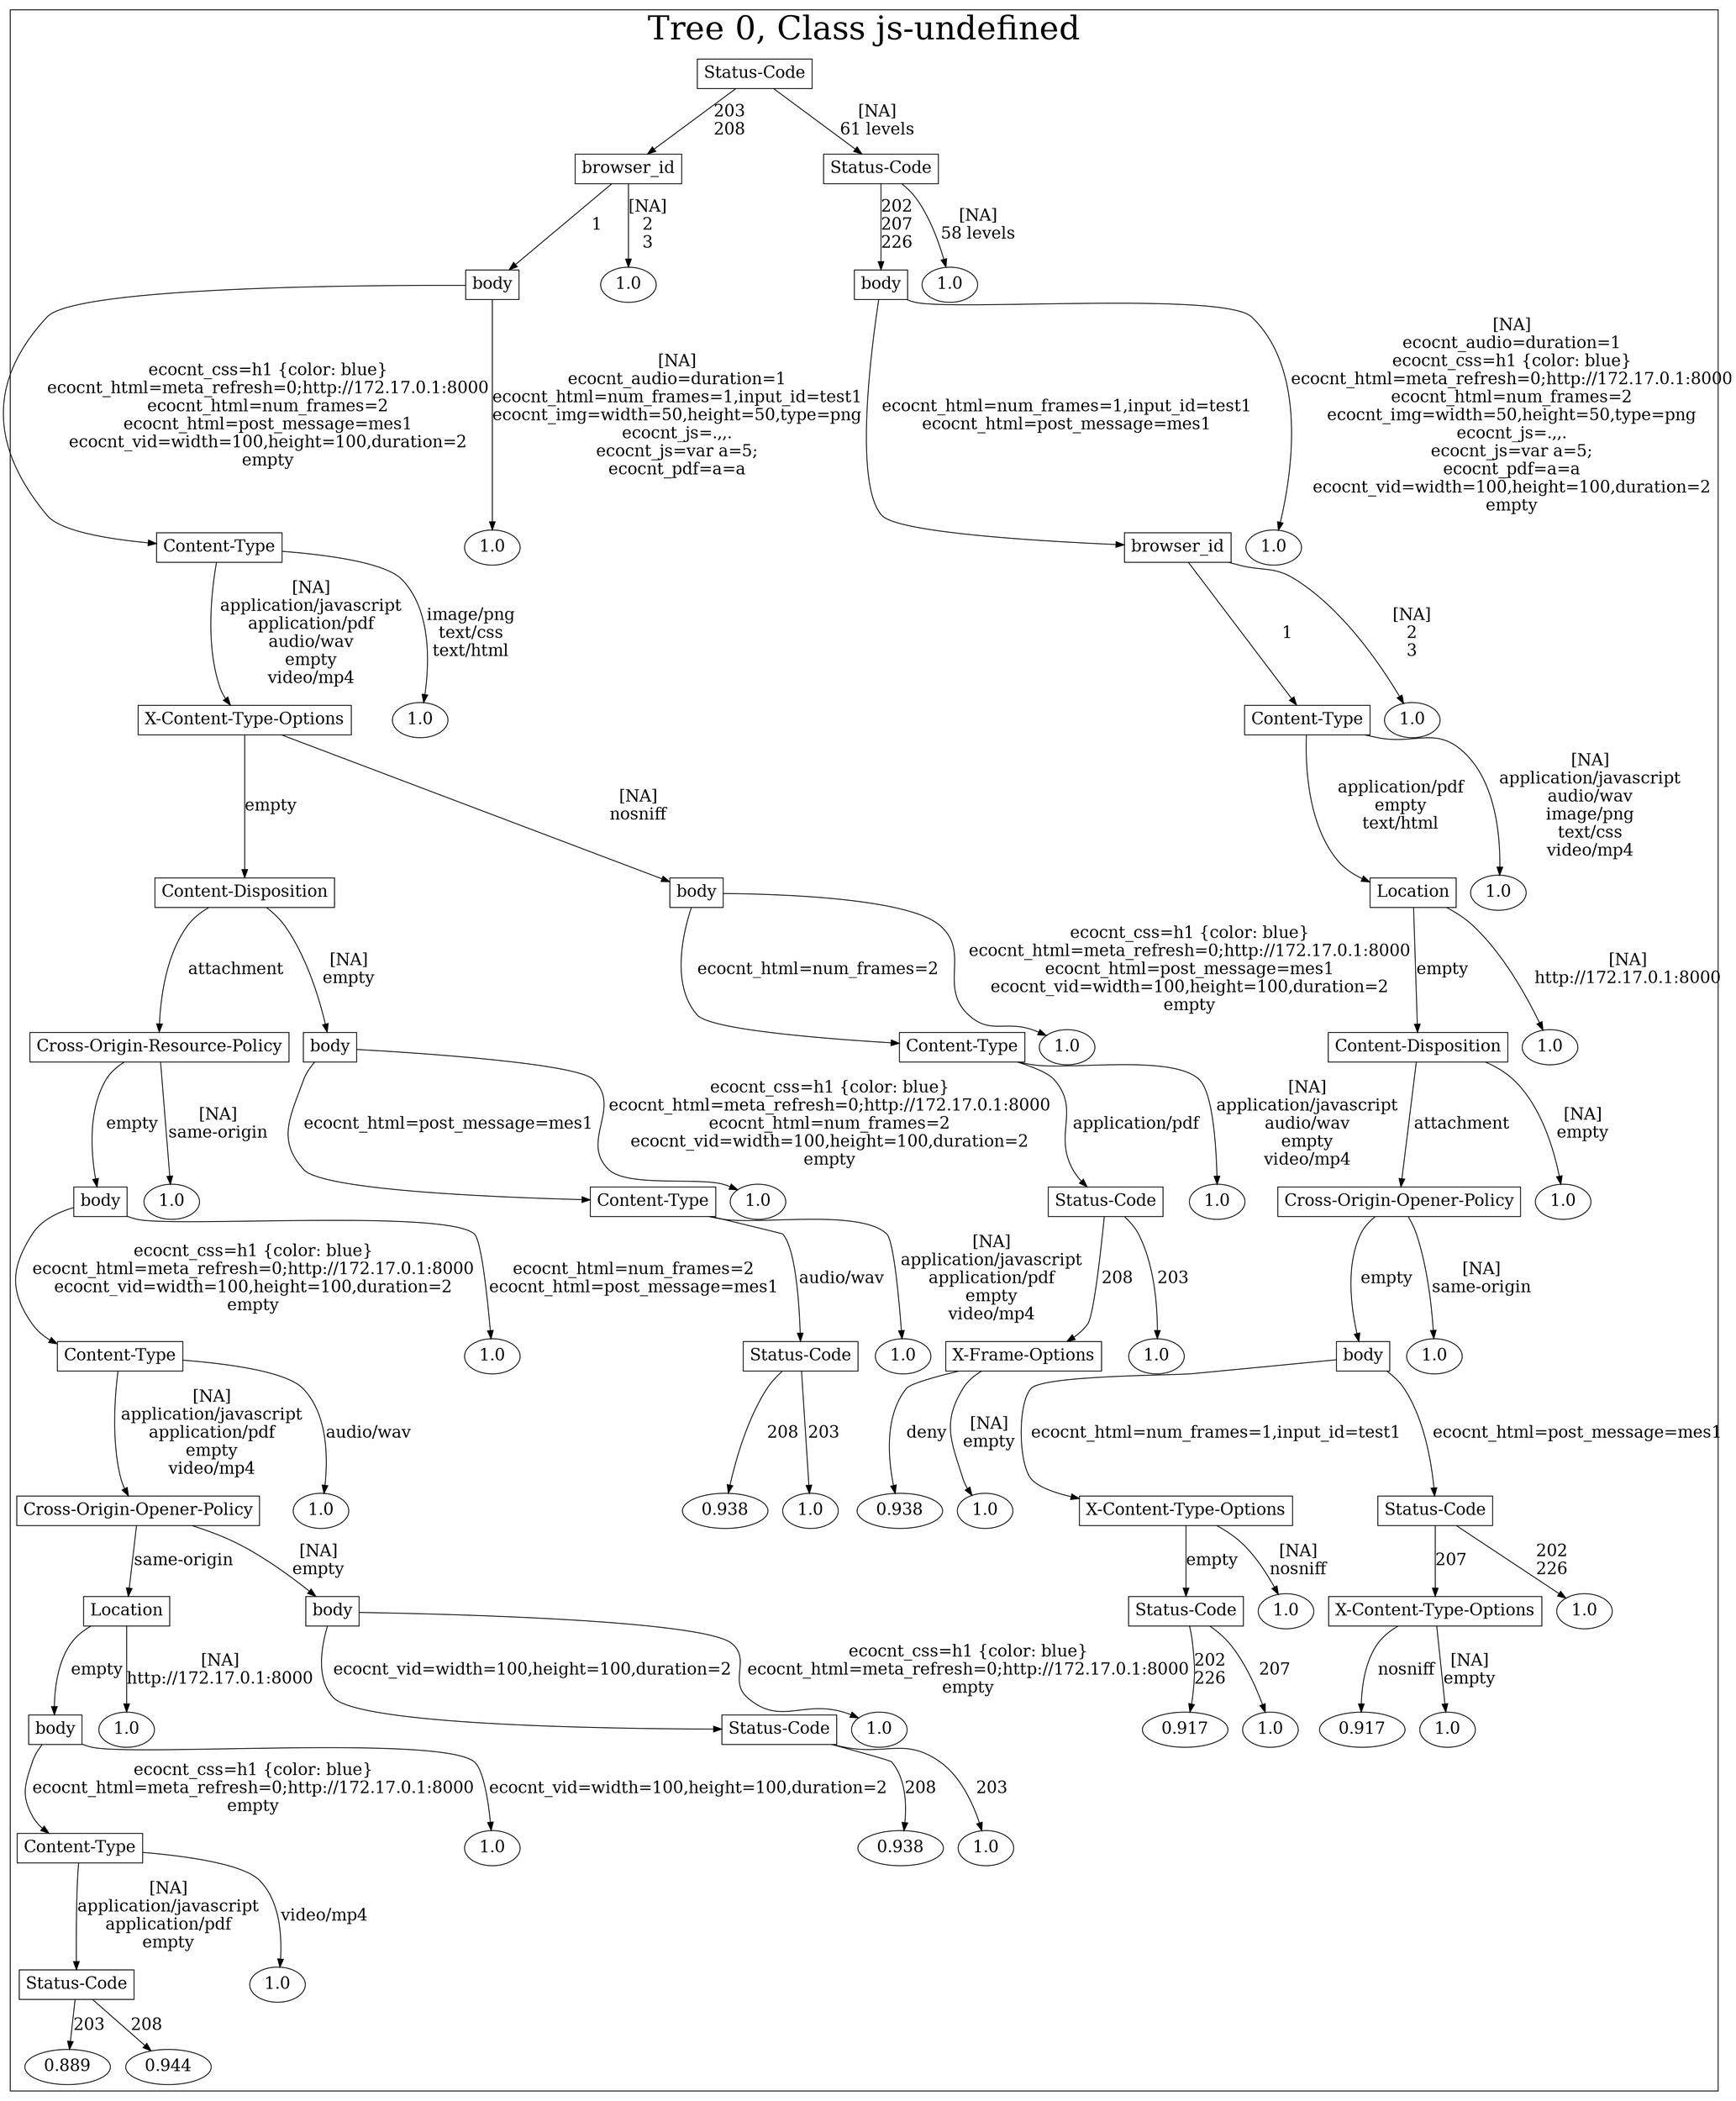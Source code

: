/*
Generated by:
    http://https://github.com/h2oai/h2o-3/tree/master/h2o-genmodel/src/main/java/hex/genmodel/tools/PrintMojo.java
*/

/*
On a mac:

$ brew install graphviz
$ dot -Tpng file.gv -o file.png
$ open file.png
*/

digraph G {

subgraph cluster_0 {
/* Nodes */

/* Level 0 */
{
"SG_0_Node_0" [shape=box, fontsize=20, label="Status-Code"]
}

/* Level 1 */
{
"SG_0_Node_1" [shape=box, fontsize=20, label="browser_id"]
"SG_0_Node_2" [shape=box, fontsize=20, label="Status-Code"]
}

/* Level 2 */
{
"SG_0_Node_3" [shape=box, fontsize=20, label="body"]
"SG_0_Node_42" [fontsize=20, label="1.0"]
"SG_0_Node_4" [shape=box, fontsize=20, label="body"]
"SG_0_Node_43" [fontsize=20, label="1.0"]
}

/* Level 3 */
{
"SG_0_Node_5" [shape=box, fontsize=20, label="Content-Type"]
"SG_0_Node_44" [fontsize=20, label="1.0"]
"SG_0_Node_6" [shape=box, fontsize=20, label="browser_id"]
"SG_0_Node_45" [fontsize=20, label="1.0"]
}

/* Level 4 */
{
"SG_0_Node_7" [shape=box, fontsize=20, label="X-Content-Type-Options"]
"SG_0_Node_46" [fontsize=20, label="1.0"]
"SG_0_Node_8" [shape=box, fontsize=20, label="Content-Type"]
"SG_0_Node_47" [fontsize=20, label="1.0"]
}

/* Level 5 */
{
"SG_0_Node_9" [shape=box, fontsize=20, label="Content-Disposition"]
"SG_0_Node_10" [shape=box, fontsize=20, label="body"]
"SG_0_Node_11" [shape=box, fontsize=20, label="Location"]
"SG_0_Node_48" [fontsize=20, label="1.0"]
}

/* Level 6 */
{
"SG_0_Node_12" [shape=box, fontsize=20, label="Cross-Origin-Resource-Policy"]
"SG_0_Node_13" [shape=box, fontsize=20, label="body"]
"SG_0_Node_14" [shape=box, fontsize=20, label="Content-Type"]
"SG_0_Node_49" [fontsize=20, label="1.0"]
"SG_0_Node_15" [shape=box, fontsize=20, label="Content-Disposition"]
"SG_0_Node_50" [fontsize=20, label="1.0"]
}

/* Level 7 */
{
"SG_0_Node_16" [shape=box, fontsize=20, label="body"]
"SG_0_Node_51" [fontsize=20, label="1.0"]
"SG_0_Node_17" [shape=box, fontsize=20, label="Content-Type"]
"SG_0_Node_52" [fontsize=20, label="1.0"]
"SG_0_Node_18" [shape=box, fontsize=20, label="Status-Code"]
"SG_0_Node_53" [fontsize=20, label="1.0"]
"SG_0_Node_19" [shape=box, fontsize=20, label="Cross-Origin-Opener-Policy"]
"SG_0_Node_54" [fontsize=20, label="1.0"]
}

/* Level 8 */
{
"SG_0_Node_20" [shape=box, fontsize=20, label="Content-Type"]
"SG_0_Node_55" [fontsize=20, label="1.0"]
"SG_0_Node_21" [shape=box, fontsize=20, label="Status-Code"]
"SG_0_Node_56" [fontsize=20, label="1.0"]
"SG_0_Node_22" [shape=box, fontsize=20, label="X-Frame-Options"]
"SG_0_Node_57" [fontsize=20, label="1.0"]
"SG_0_Node_23" [shape=box, fontsize=20, label="body"]
"SG_0_Node_58" [fontsize=20, label="1.0"]
}

/* Level 9 */
{
"SG_0_Node_24" [shape=box, fontsize=20, label="Cross-Origin-Opener-Policy"]
"SG_0_Node_59" [fontsize=20, label="1.0"]
"SG_0_Node_60" [fontsize=20, label="0.938"]
"SG_0_Node_61" [fontsize=20, label="1.0"]
"SG_0_Node_62" [fontsize=20, label="0.938"]
"SG_0_Node_63" [fontsize=20, label="1.0"]
"SG_0_Node_27" [shape=box, fontsize=20, label="X-Content-Type-Options"]
"SG_0_Node_28" [shape=box, fontsize=20, label="Status-Code"]
}

/* Level 10 */
{
"SG_0_Node_29" [shape=box, fontsize=20, label="Location"]
"SG_0_Node_30" [shape=box, fontsize=20, label="body"]
"SG_0_Node_31" [shape=box, fontsize=20, label="Status-Code"]
"SG_0_Node_64" [fontsize=20, label="1.0"]
"SG_0_Node_32" [shape=box, fontsize=20, label="X-Content-Type-Options"]
"SG_0_Node_65" [fontsize=20, label="1.0"]
}

/* Level 11 */
{
"SG_0_Node_33" [shape=box, fontsize=20, label="body"]
"SG_0_Node_66" [fontsize=20, label="1.0"]
"SG_0_Node_34" [shape=box, fontsize=20, label="Status-Code"]
"SG_0_Node_67" [fontsize=20, label="1.0"]
"SG_0_Node_68" [fontsize=20, label="0.917"]
"SG_0_Node_69" [fontsize=20, label="1.0"]
"SG_0_Node_70" [fontsize=20, label="0.917"]
"SG_0_Node_71" [fontsize=20, label="1.0"]
}

/* Level 12 */
{
"SG_0_Node_37" [shape=box, fontsize=20, label="Content-Type"]
"SG_0_Node_72" [fontsize=20, label="1.0"]
"SG_0_Node_73" [fontsize=20, label="0.938"]
"SG_0_Node_74" [fontsize=20, label="1.0"]
}

/* Level 13 */
{
"SG_0_Node_39" [shape=box, fontsize=20, label="Status-Code"]
"SG_0_Node_75" [fontsize=20, label="1.0"]
}

/* Level 14 */
{
"SG_0_Node_76" [fontsize=20, label="0.889"]
"SG_0_Node_77" [fontsize=20, label="0.944"]
}

/* Edges */
"SG_0_Node_0" -> "SG_0_Node_1" [fontsize=20, label="203
208
"]
"SG_0_Node_0" -> "SG_0_Node_2" [fontsize=20, label="[NA]
61 levels
"]
"SG_0_Node_2" -> "SG_0_Node_4" [fontsize=20, label="202
207
226
"]
"SG_0_Node_2" -> "SG_0_Node_43" [fontsize=20, label="[NA]
58 levels
"]
"SG_0_Node_4" -> "SG_0_Node_6" [fontsize=20, label="ecocnt_html=num_frames=1,input_id=test1
ecocnt_html=post_message=mes1
"]
"SG_0_Node_4" -> "SG_0_Node_45" [fontsize=20, label="[NA]
ecocnt_audio=duration=1
ecocnt_css=h1 {color: blue}
ecocnt_html=meta_refresh=0;http://172.17.0.1:8000
ecocnt_html=num_frames=2
ecocnt_img=width=50,height=50,type=png
ecocnt_js=.,,.
ecocnt_js=var a=5;
ecocnt_pdf=a=a
ecocnt_vid=width=100,height=100,duration=2
empty
"]
"SG_0_Node_6" -> "SG_0_Node_8" [fontsize=20, label="1
"]
"SG_0_Node_6" -> "SG_0_Node_47" [fontsize=20, label="[NA]
2
3
"]
"SG_0_Node_8" -> "SG_0_Node_11" [fontsize=20, label="application/pdf
empty
text/html
"]
"SG_0_Node_8" -> "SG_0_Node_48" [fontsize=20, label="[NA]
application/javascript
audio/wav
image/png
text/css
video/mp4
"]
"SG_0_Node_11" -> "SG_0_Node_15" [fontsize=20, label="empty
"]
"SG_0_Node_11" -> "SG_0_Node_50" [fontsize=20, label="[NA]
http://172.17.0.1:8000
"]
"SG_0_Node_15" -> "SG_0_Node_19" [fontsize=20, label="attachment
"]
"SG_0_Node_15" -> "SG_0_Node_54" [fontsize=20, label="[NA]
empty
"]
"SG_0_Node_19" -> "SG_0_Node_23" [fontsize=20, label="empty
"]
"SG_0_Node_19" -> "SG_0_Node_58" [fontsize=20, label="[NA]
same-origin
"]
"SG_0_Node_23" -> "SG_0_Node_27" [fontsize=20, label="ecocnt_html=num_frames=1,input_id=test1
"]
"SG_0_Node_23" -> "SG_0_Node_28" [fontsize=20, label="ecocnt_html=post_message=mes1
"]
"SG_0_Node_28" -> "SG_0_Node_32" [fontsize=20, label="207
"]
"SG_0_Node_28" -> "SG_0_Node_65" [fontsize=20, label="202
226
"]
"SG_0_Node_32" -> "SG_0_Node_70" [fontsize=20, label="nosniff
"]
"SG_0_Node_32" -> "SG_0_Node_71" [fontsize=20, label="[NA]
empty
"]
"SG_0_Node_27" -> "SG_0_Node_31" [fontsize=20, label="empty
"]
"SG_0_Node_27" -> "SG_0_Node_64" [fontsize=20, label="[NA]
nosniff
"]
"SG_0_Node_31" -> "SG_0_Node_68" [fontsize=20, label="202
226
"]
"SG_0_Node_31" -> "SG_0_Node_69" [fontsize=20, label="207
"]
"SG_0_Node_1" -> "SG_0_Node_3" [fontsize=20, label="1
"]
"SG_0_Node_1" -> "SG_0_Node_42" [fontsize=20, label="[NA]
2
3
"]
"SG_0_Node_3" -> "SG_0_Node_5" [fontsize=20, label="ecocnt_css=h1 {color: blue}
ecocnt_html=meta_refresh=0;http://172.17.0.1:8000
ecocnt_html=num_frames=2
ecocnt_html=post_message=mes1
ecocnt_vid=width=100,height=100,duration=2
empty
"]
"SG_0_Node_3" -> "SG_0_Node_44" [fontsize=20, label="[NA]
ecocnt_audio=duration=1
ecocnt_html=num_frames=1,input_id=test1
ecocnt_img=width=50,height=50,type=png
ecocnt_js=.,,.
ecocnt_js=var a=5;
ecocnt_pdf=a=a
"]
"SG_0_Node_5" -> "SG_0_Node_7" [fontsize=20, label="[NA]
application/javascript
application/pdf
audio/wav
empty
video/mp4
"]
"SG_0_Node_5" -> "SG_0_Node_46" [fontsize=20, label="image/png
text/css
text/html
"]
"SG_0_Node_7" -> "SG_0_Node_9" [fontsize=20, label="empty
"]
"SG_0_Node_7" -> "SG_0_Node_10" [fontsize=20, label="[NA]
nosniff
"]
"SG_0_Node_10" -> "SG_0_Node_14" [fontsize=20, label="ecocnt_html=num_frames=2
"]
"SG_0_Node_10" -> "SG_0_Node_49" [fontsize=20, label="ecocnt_css=h1 {color: blue}
ecocnt_html=meta_refresh=0;http://172.17.0.1:8000
ecocnt_html=post_message=mes1
ecocnt_vid=width=100,height=100,duration=2
empty
"]
"SG_0_Node_14" -> "SG_0_Node_18" [fontsize=20, label="application/pdf
"]
"SG_0_Node_14" -> "SG_0_Node_53" [fontsize=20, label="[NA]
application/javascript
audio/wav
empty
video/mp4
"]
"SG_0_Node_18" -> "SG_0_Node_22" [fontsize=20, label="208
"]
"SG_0_Node_18" -> "SG_0_Node_57" [fontsize=20, label="203
"]
"SG_0_Node_22" -> "SG_0_Node_62" [fontsize=20, label="deny
"]
"SG_0_Node_22" -> "SG_0_Node_63" [fontsize=20, label="[NA]
empty
"]
"SG_0_Node_9" -> "SG_0_Node_12" [fontsize=20, label="attachment
"]
"SG_0_Node_9" -> "SG_0_Node_13" [fontsize=20, label="[NA]
empty
"]
"SG_0_Node_13" -> "SG_0_Node_17" [fontsize=20, label="ecocnt_html=post_message=mes1
"]
"SG_0_Node_13" -> "SG_0_Node_52" [fontsize=20, label="ecocnt_css=h1 {color: blue}
ecocnt_html=meta_refresh=0;http://172.17.0.1:8000
ecocnt_html=num_frames=2
ecocnt_vid=width=100,height=100,duration=2
empty
"]
"SG_0_Node_17" -> "SG_0_Node_21" [fontsize=20, label="audio/wav
"]
"SG_0_Node_17" -> "SG_0_Node_56" [fontsize=20, label="[NA]
application/javascript
application/pdf
empty
video/mp4
"]
"SG_0_Node_21" -> "SG_0_Node_60" [fontsize=20, label="208
"]
"SG_0_Node_21" -> "SG_0_Node_61" [fontsize=20, label="203
"]
"SG_0_Node_12" -> "SG_0_Node_16" [fontsize=20, label="empty
"]
"SG_0_Node_12" -> "SG_0_Node_51" [fontsize=20, label="[NA]
same-origin
"]
"SG_0_Node_16" -> "SG_0_Node_20" [fontsize=20, label="ecocnt_css=h1 {color: blue}
ecocnt_html=meta_refresh=0;http://172.17.0.1:8000
ecocnt_vid=width=100,height=100,duration=2
empty
"]
"SG_0_Node_16" -> "SG_0_Node_55" [fontsize=20, label="ecocnt_html=num_frames=2
ecocnt_html=post_message=mes1
"]
"SG_0_Node_20" -> "SG_0_Node_24" [fontsize=20, label="[NA]
application/javascript
application/pdf
empty
video/mp4
"]
"SG_0_Node_20" -> "SG_0_Node_59" [fontsize=20, label="audio/wav
"]
"SG_0_Node_24" -> "SG_0_Node_29" [fontsize=20, label="same-origin
"]
"SG_0_Node_24" -> "SG_0_Node_30" [fontsize=20, label="[NA]
empty
"]
"SG_0_Node_30" -> "SG_0_Node_34" [fontsize=20, label="ecocnt_vid=width=100,height=100,duration=2
"]
"SG_0_Node_30" -> "SG_0_Node_67" [fontsize=20, label="ecocnt_css=h1 {color: blue}
ecocnt_html=meta_refresh=0;http://172.17.0.1:8000
empty
"]
"SG_0_Node_34" -> "SG_0_Node_73" [fontsize=20, label="208
"]
"SG_0_Node_34" -> "SG_0_Node_74" [fontsize=20, label="203
"]
"SG_0_Node_29" -> "SG_0_Node_33" [fontsize=20, label="empty
"]
"SG_0_Node_29" -> "SG_0_Node_66" [fontsize=20, label="[NA]
http://172.17.0.1:8000
"]
"SG_0_Node_33" -> "SG_0_Node_37" [fontsize=20, label="ecocnt_css=h1 {color: blue}
ecocnt_html=meta_refresh=0;http://172.17.0.1:8000
empty
"]
"SG_0_Node_33" -> "SG_0_Node_72" [fontsize=20, label="ecocnt_vid=width=100,height=100,duration=2
"]
"SG_0_Node_37" -> "SG_0_Node_39" [fontsize=20, label="[NA]
application/javascript
application/pdf
empty
"]
"SG_0_Node_37" -> "SG_0_Node_75" [fontsize=20, label="video/mp4
"]
"SG_0_Node_39" -> "SG_0_Node_76" [fontsize=20, label="203
"]
"SG_0_Node_39" -> "SG_0_Node_77" [fontsize=20, label="208
"]

fontsize=40
label="Tree 0, Class js-undefined"
}

}

